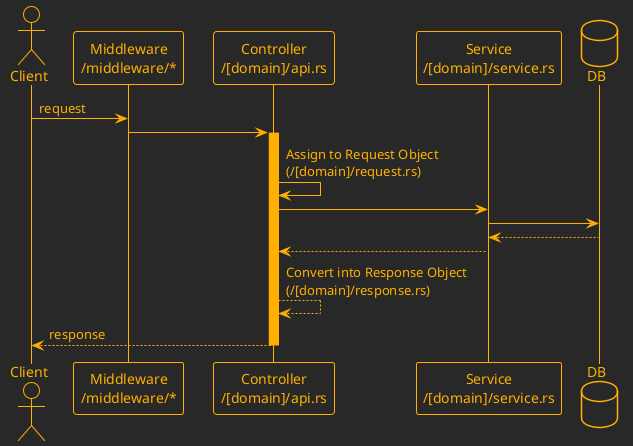 @startuml Data flow
!theme crt-amber

' Define
actor Client
participant "Middleware\n/middleware/*" as Middleware
participant "Controller\n/[domain]/api.rs" as Controller
participant "Service\n/[domain]/service.rs" as Service
database DB

' client->server
Client -> Middleware: request
Middleware -> Controller
activate Controller #FFB000
Controller -> Controller: Assign to Request Object\n(/[domain]/request.rs)
Controller -> Service
Service -> DB


' server->client
Service <-- DB
Controller <-- Service
Controller --> Controller: Convert into Response Object\n(/[domain]/response.rs)
Client <-- Controller: response
deactivate Controller
@enduml